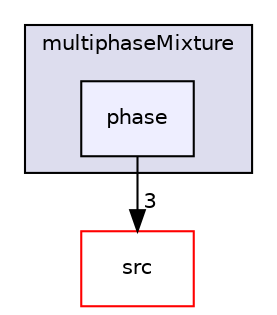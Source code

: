 digraph "applications/solvers/multiphase/multiphaseInterFoam/multiphaseMixture/phase" {
  bgcolor=transparent;
  compound=true
  node [ fontsize="10", fontname="Helvetica"];
  edge [ labelfontsize="10", labelfontname="Helvetica"];
  subgraph clusterdir_82dbfbb4da0894ef5654412ef5113adf {
    graph [ bgcolor="#ddddee", pencolor="black", label="multiphaseMixture" fontname="Helvetica", fontsize="10", URL="dir_82dbfbb4da0894ef5654412ef5113adf.html"]
  dir_ef6c35832a49784b6b1b0053e6100eca [shape=box, label="phase", style="filled", fillcolor="#eeeeff", pencolor="black", URL="dir_ef6c35832a49784b6b1b0053e6100eca.html"];
  }
  dir_68267d1309a1af8e8297ef4c3efbcdba [shape=box label="src" color="red" URL="dir_68267d1309a1af8e8297ef4c3efbcdba.html"];
  dir_ef6c35832a49784b6b1b0053e6100eca->dir_68267d1309a1af8e8297ef4c3efbcdba [headlabel="3", labeldistance=1.5 headhref="dir_000222_000736.html"];
}
